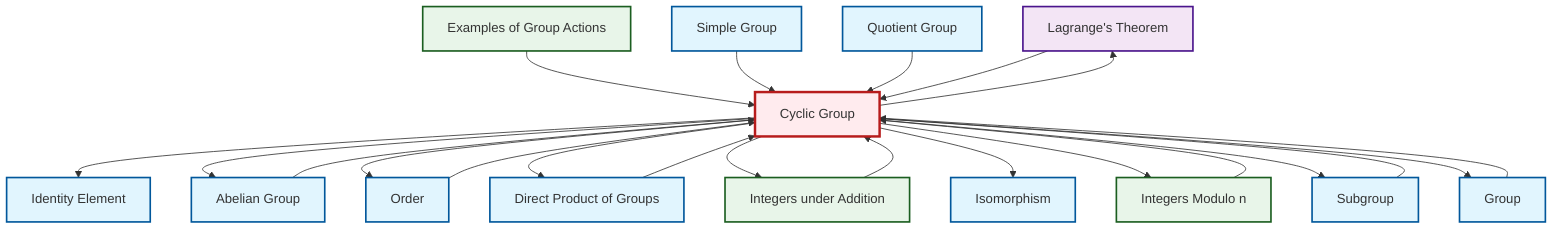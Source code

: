 graph TD
    classDef definition fill:#e1f5fe,stroke:#01579b,stroke-width:2px
    classDef theorem fill:#f3e5f5,stroke:#4a148c,stroke-width:2px
    classDef axiom fill:#fff3e0,stroke:#e65100,stroke-width:2px
    classDef example fill:#e8f5e9,stroke:#1b5e20,stroke-width:2px
    classDef current fill:#ffebee,stroke:#b71c1c,stroke-width:3px
    thm-lagrange["Lagrange's Theorem"]:::theorem
    ex-quotient-integers-mod-n["Integers Modulo n"]:::example
    def-group["Group"]:::definition
    def-subgroup["Subgroup"]:::definition
    ex-integers-addition["Integers under Addition"]:::example
    ex-group-action-examples["Examples of Group Actions"]:::example
    def-cyclic-group["Cyclic Group"]:::definition
    def-direct-product["Direct Product of Groups"]:::definition
    def-quotient-group["Quotient Group"]:::definition
    def-simple-group["Simple Group"]:::definition
    def-identity-element["Identity Element"]:::definition
    def-abelian-group["Abelian Group"]:::definition
    def-isomorphism["Isomorphism"]:::definition
    def-order["Order"]:::definition
    def-cyclic-group --> def-identity-element
    ex-integers-addition --> def-cyclic-group
    def-cyclic-group --> def-abelian-group
    def-cyclic-group --> def-order
    def-cyclic-group --> def-direct-product
    def-cyclic-group --> ex-integers-addition
    ex-group-action-examples --> def-cyclic-group
    def-abelian-group --> def-cyclic-group
    def-simple-group --> def-cyclic-group
    def-quotient-group --> def-cyclic-group
    def-cyclic-group --> thm-lagrange
    def-cyclic-group --> def-isomorphism
    def-cyclic-group --> ex-quotient-integers-mod-n
    thm-lagrange --> def-cyclic-group
    ex-quotient-integers-mod-n --> def-cyclic-group
    def-group --> def-cyclic-group
    def-cyclic-group --> def-subgroup
    def-cyclic-group --> def-group
    def-direct-product --> def-cyclic-group
    def-subgroup --> def-cyclic-group
    def-order --> def-cyclic-group
    class def-cyclic-group current
